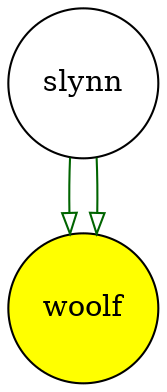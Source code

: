digraph partagr_slynn_woolf { 
 K=0.6 
 "slynn" -> { "woolf" } [color="darkgreen", arrowhead="onormal", penwidth=1, href="#7"]; 
 "slynn" -> { "woolf" } [color="darkgreen", arrowhead="onormal", penwidth=1, href="#15"]; 
 "slynn" [shape="circle", fixedsize="true", height=1, width=1, style="filled", fillcolor="white", href="#slynn"]; 
 "woolf" [shape="circle", fixedsize="true", height=1, width=1, style="filled", fillcolor="yellow", href="#woolf"]; 

}